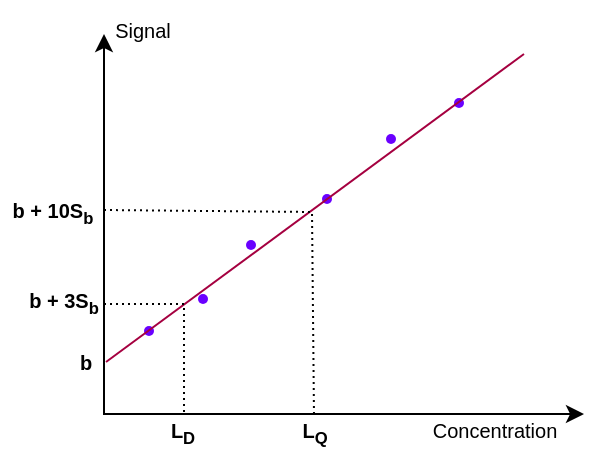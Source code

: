 <mxfile version="27.1.4">
  <diagram name="Page-1" id="eqfrWE6c0fWMHBoePVck">
    <mxGraphModel dx="703" dy="391" grid="1" gridSize="10" guides="1" tooltips="1" connect="1" arrows="1" fold="1" page="1" pageScale="1" pageWidth="827" pageHeight="1169" math="0" shadow="0">
      <root>
        <mxCell id="0" />
        <mxCell id="1" parent="0" />
        <mxCell id="bxwxST6YBkolYEyv7zZq-1" value="" style="endArrow=classic;html=1;rounded=0;startArrow=classic;startFill=1;" edge="1" parent="1">
          <mxGeometry width="50" height="50" relative="1" as="geometry">
            <mxPoint x="520" y="280" as="sourcePoint" />
            <mxPoint x="280" y="90" as="targetPoint" />
            <Array as="points">
              <mxPoint x="280" y="280" />
            </Array>
          </mxGeometry>
        </mxCell>
        <mxCell id="bxwxST6YBkolYEyv7zZq-4" value="" style="ellipse;whiteSpace=wrap;html=1;fillColor=#6a00ff;fontColor=#ffffff;strokeColor=none;" vertex="1" parent="1">
          <mxGeometry x="351" y="193" width="5" height="5" as="geometry" />
        </mxCell>
        <mxCell id="bxwxST6YBkolYEyv7zZq-5" value="" style="ellipse;whiteSpace=wrap;html=1;fillColor=#6a00ff;fontColor=#ffffff;strokeColor=none;" vertex="1" parent="1">
          <mxGeometry x="300" y="236" width="5" height="5" as="geometry" />
        </mxCell>
        <mxCell id="bxwxST6YBkolYEyv7zZq-7" value="" style="ellipse;whiteSpace=wrap;html=1;fillColor=#6a00ff;fontColor=#ffffff;strokeColor=none;" vertex="1" parent="1">
          <mxGeometry x="389" y="170" width="5" height="5" as="geometry" />
        </mxCell>
        <mxCell id="bxwxST6YBkolYEyv7zZq-8" value="" style="ellipse;whiteSpace=wrap;html=1;fillColor=#6a00ff;fontColor=#ffffff;strokeColor=none;" vertex="1" parent="1">
          <mxGeometry x="421" y="140" width="5" height="5" as="geometry" />
        </mxCell>
        <mxCell id="bxwxST6YBkolYEyv7zZq-9" value="" style="ellipse;whiteSpace=wrap;html=1;fillColor=#6a00ff;fontColor=#ffffff;strokeColor=none;" vertex="1" parent="1">
          <mxGeometry x="455" y="122" width="5" height="5" as="geometry" />
        </mxCell>
        <mxCell id="bxwxST6YBkolYEyv7zZq-10" value="" style="ellipse;whiteSpace=wrap;html=1;fillColor=#6a00ff;fontColor=#ffffff;strokeColor=none;" vertex="1" parent="1">
          <mxGeometry x="327" y="220" width="5" height="5" as="geometry" />
        </mxCell>
        <mxCell id="bxwxST6YBkolYEyv7zZq-11" value="" style="endArrow=none;html=1;rounded=0;fillColor=#d80073;strokeColor=#A50040;" edge="1" parent="1">
          <mxGeometry width="50" height="50" relative="1" as="geometry">
            <mxPoint x="281" y="254" as="sourcePoint" />
            <mxPoint x="490" y="100" as="targetPoint" />
          </mxGeometry>
        </mxCell>
        <mxCell id="bxwxST6YBkolYEyv7zZq-12" value="b + 3S&lt;sub&gt;b&lt;/sub&gt;" style="text;html=1;align=center;verticalAlign=middle;whiteSpace=wrap;rounded=0;fontSize=10;fontStyle=1" vertex="1" parent="1">
          <mxGeometry x="240" y="213" width="40" height="21" as="geometry" />
        </mxCell>
        <mxCell id="bxwxST6YBkolYEyv7zZq-13" value="b" style="text;html=1;align=center;verticalAlign=middle;whiteSpace=wrap;rounded=0;fontSize=10;fontStyle=1" vertex="1" parent="1">
          <mxGeometry x="261" y="243" width="20" height="21" as="geometry" />
        </mxCell>
        <mxCell id="bxwxST6YBkolYEyv7zZq-14" value="b + 10S&lt;sub&gt;b&lt;/sub&gt;" style="text;html=1;align=center;verticalAlign=middle;whiteSpace=wrap;rounded=0;fontSize=10;fontStyle=1" vertex="1" parent="1">
          <mxGeometry x="228" y="168" width="53" height="21" as="geometry" />
        </mxCell>
        <mxCell id="bxwxST6YBkolYEyv7zZq-15" value="Concentration" style="text;html=1;align=center;verticalAlign=middle;resizable=0;points=[];autosize=1;strokeColor=none;fillColor=none;fontSize=10;" vertex="1" parent="1">
          <mxGeometry x="430" y="273" width="90" height="30" as="geometry" />
        </mxCell>
        <mxCell id="bxwxST6YBkolYEyv7zZq-17" value="Signal" style="text;html=1;align=center;verticalAlign=middle;resizable=0;points=[];autosize=1;strokeColor=none;fillColor=none;fontSize=10;" vertex="1" parent="1">
          <mxGeometry x="274" y="73" width="50" height="30" as="geometry" />
        </mxCell>
        <mxCell id="bxwxST6YBkolYEyv7zZq-18" value="" style="endArrow=none;dashed=1;html=1;strokeWidth=1;rounded=0;dashPattern=1 2;" edge="1" parent="1">
          <mxGeometry width="50" height="50" relative="1" as="geometry">
            <mxPoint x="280" y="225" as="sourcePoint" />
            <mxPoint x="320" y="280" as="targetPoint" />
            <Array as="points">
              <mxPoint x="320" y="225" />
            </Array>
          </mxGeometry>
        </mxCell>
        <mxCell id="bxwxST6YBkolYEyv7zZq-19" value="" style="endArrow=none;dashed=1;html=1;strokeWidth=1;rounded=0;dashPattern=1 2;" edge="1" parent="1">
          <mxGeometry width="50" height="50" relative="1" as="geometry">
            <mxPoint x="280" y="178" as="sourcePoint" />
            <mxPoint x="385" y="281" as="targetPoint" />
            <Array as="points">
              <mxPoint x="384" y="179" />
            </Array>
          </mxGeometry>
        </mxCell>
        <mxCell id="bxwxST6YBkolYEyv7zZq-20" value="L&lt;sub&gt;D&lt;/sub&gt;" style="text;html=1;align=center;verticalAlign=middle;resizable=0;points=[];autosize=1;strokeColor=none;fillColor=none;fontStyle=1;fontSize=10;" vertex="1" parent="1">
          <mxGeometry x="299" y="274" width="40" height="30" as="geometry" />
        </mxCell>
        <mxCell id="bxwxST6YBkolYEyv7zZq-21" value="L&lt;sub&gt;Q&lt;/sub&gt;" style="text;html=1;align=center;verticalAlign=middle;resizable=0;points=[];autosize=1;strokeColor=none;fillColor=none;fontStyle=1;fontSize=10;" vertex="1" parent="1">
          <mxGeometry x="365" y="274" width="40" height="30" as="geometry" />
        </mxCell>
      </root>
    </mxGraphModel>
  </diagram>
</mxfile>
